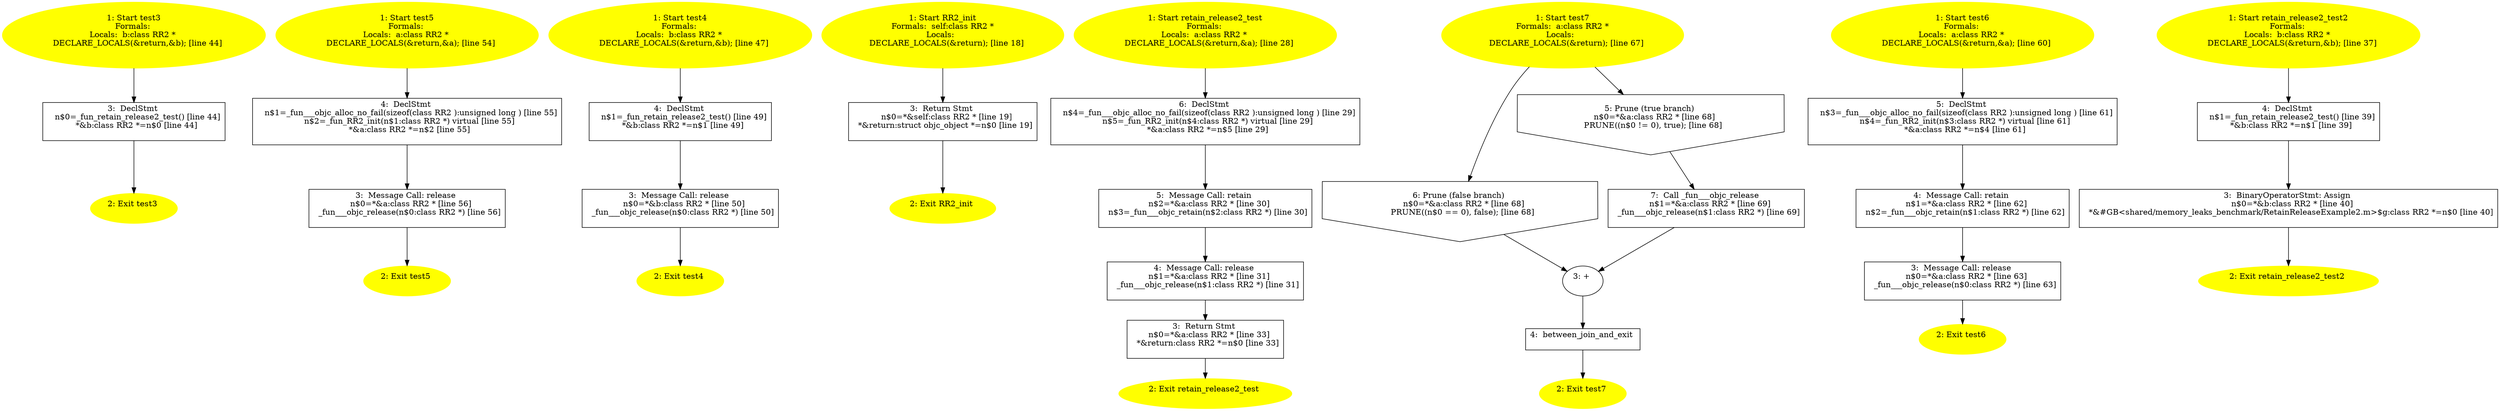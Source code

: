 /* @generated */
digraph iCFG {
"test33" [label="3:  DeclStmt \n   n$0=_fun_retain_release2_test() [line 44]\n  *&b:class RR2 *=n$0 [line 44]\n " shape="box"]
	

	 "test33" -> "test32" ;
"test32" [label="2: Exit test3 \n  " color=yellow style=filled]
	

"test31" [label="1: Start test3\nFormals: \nLocals:  b:class RR2 * \n   DECLARE_LOCALS(&return,&b); [line 44]\n " color=yellow style=filled]
	

	 "test31" -> "test33" ;
"test54" [label="4:  DeclStmt \n   n$1=_fun___objc_alloc_no_fail(sizeof(class RR2 ):unsigned long ) [line 55]\n  n$2=_fun_RR2_init(n$1:class RR2 *) virtual [line 55]\n  *&a:class RR2 *=n$2 [line 55]\n " shape="box"]
	

	 "test54" -> "test53" ;
"test53" [label="3:  Message Call: release \n   n$0=*&a:class RR2 * [line 56]\n  _fun___objc_release(n$0:class RR2 *) [line 56]\n " shape="box"]
	

	 "test53" -> "test52" ;
"test52" [label="2: Exit test5 \n  " color=yellow style=filled]
	

"test51" [label="1: Start test5\nFormals: \nLocals:  a:class RR2 * \n   DECLARE_LOCALS(&return,&a); [line 54]\n " color=yellow style=filled]
	

	 "test51" -> "test54" ;
"test44" [label="4:  DeclStmt \n   n$1=_fun_retain_release2_test() [line 49]\n  *&b:class RR2 *=n$1 [line 49]\n " shape="box"]
	

	 "test44" -> "test43" ;
"test43" [label="3:  Message Call: release \n   n$0=*&b:class RR2 * [line 50]\n  _fun___objc_release(n$0:class RR2 *) [line 50]\n " shape="box"]
	

	 "test43" -> "test42" ;
"test42" [label="2: Exit test4 \n  " color=yellow style=filled]
	

"test41" [label="1: Start test4\nFormals: \nLocals:  b:class RR2 * \n   DECLARE_LOCALS(&return,&b); [line 47]\n " color=yellow style=filled]
	

	 "test41" -> "test44" ;
"RR2_init3" [label="3:  Return Stmt \n   n$0=*&self:class RR2 * [line 19]\n  *&return:struct objc_object *=n$0 [line 19]\n " shape="box"]
	

	 "RR2_init3" -> "RR2_init2" ;
"RR2_init2" [label="2: Exit RR2_init \n  " color=yellow style=filled]
	

"RR2_init1" [label="1: Start RR2_init\nFormals:  self:class RR2 *\nLocals:  \n   DECLARE_LOCALS(&return); [line 18]\n " color=yellow style=filled]
	

	 "RR2_init1" -> "RR2_init3" ;
"retain_release2_test6" [label="6:  DeclStmt \n   n$4=_fun___objc_alloc_no_fail(sizeof(class RR2 ):unsigned long ) [line 29]\n  n$5=_fun_RR2_init(n$4:class RR2 *) virtual [line 29]\n  *&a:class RR2 *=n$5 [line 29]\n " shape="box"]
	

	 "retain_release2_test6" -> "retain_release2_test5" ;
"retain_release2_test5" [label="5:  Message Call: retain \n   n$2=*&a:class RR2 * [line 30]\n  n$3=_fun___objc_retain(n$2:class RR2 *) [line 30]\n " shape="box"]
	

	 "retain_release2_test5" -> "retain_release2_test4" ;
"retain_release2_test4" [label="4:  Message Call: release \n   n$1=*&a:class RR2 * [line 31]\n  _fun___objc_release(n$1:class RR2 *) [line 31]\n " shape="box"]
	

	 "retain_release2_test4" -> "retain_release2_test3" ;
"retain_release2_test3" [label="3:  Return Stmt \n   n$0=*&a:class RR2 * [line 33]\n  *&return:class RR2 *=n$0 [line 33]\n " shape="box"]
	

	 "retain_release2_test3" -> "retain_release2_test2" ;
"retain_release2_test2" [label="2: Exit retain_release2_test \n  " color=yellow style=filled]
	

"retain_release2_test1" [label="1: Start retain_release2_test\nFormals: \nLocals:  a:class RR2 * \n   DECLARE_LOCALS(&return,&a); [line 28]\n " color=yellow style=filled]
	

	 "retain_release2_test1" -> "retain_release2_test6" ;
"test77" [label="7:  Call _fun___objc_release \n   n$1=*&a:class RR2 * [line 69]\n  _fun___objc_release(n$1:class RR2 *) [line 69]\n " shape="box"]
	

	 "test77" -> "test73" ;
"test76" [label="6: Prune (false branch) \n   n$0=*&a:class RR2 * [line 68]\n  PRUNE((n$0 == 0), false); [line 68]\n " shape="invhouse"]
	

	 "test76" -> "test73" ;
"test75" [label="5: Prune (true branch) \n   n$0=*&a:class RR2 * [line 68]\n  PRUNE((n$0 != 0), true); [line 68]\n " shape="invhouse"]
	

	 "test75" -> "test77" ;
"test74" [label="4:  between_join_and_exit \n  " shape="box"]
	

	 "test74" -> "test72" ;
"test73" [label="3: + \n  " ]
	

	 "test73" -> "test74" ;
"test72" [label="2: Exit test7 \n  " color=yellow style=filled]
	

"test71" [label="1: Start test7\nFormals:  a:class RR2 *\nLocals:  \n   DECLARE_LOCALS(&return); [line 67]\n " color=yellow style=filled]
	

	 "test71" -> "test75" ;
	 "test71" -> "test76" ;
"test65" [label="5:  DeclStmt \n   n$3=_fun___objc_alloc_no_fail(sizeof(class RR2 ):unsigned long ) [line 61]\n  n$4=_fun_RR2_init(n$3:class RR2 *) virtual [line 61]\n  *&a:class RR2 *=n$4 [line 61]\n " shape="box"]
	

	 "test65" -> "test64" ;
"test64" [label="4:  Message Call: retain \n   n$1=*&a:class RR2 * [line 62]\n  n$2=_fun___objc_retain(n$1:class RR2 *) [line 62]\n " shape="box"]
	

	 "test64" -> "test63" ;
"test63" [label="3:  Message Call: release \n   n$0=*&a:class RR2 * [line 63]\n  _fun___objc_release(n$0:class RR2 *) [line 63]\n " shape="box"]
	

	 "test63" -> "test62" ;
"test62" [label="2: Exit test6 \n  " color=yellow style=filled]
	

"test61" [label="1: Start test6\nFormals: \nLocals:  a:class RR2 * \n   DECLARE_LOCALS(&return,&a); [line 60]\n " color=yellow style=filled]
	

	 "test61" -> "test65" ;
"retain_release2_test24" [label="4:  DeclStmt \n   n$1=_fun_retain_release2_test() [line 39]\n  *&b:class RR2 *=n$1 [line 39]\n " shape="box"]
	

	 "retain_release2_test24" -> "retain_release2_test23" ;
"retain_release2_test23" [label="3:  BinaryOperatorStmt: Assign \n   n$0=*&b:class RR2 * [line 40]\n  *&#GB<shared/memory_leaks_benchmark/RetainReleaseExample2.m>$g:class RR2 *=n$0 [line 40]\n " shape="box"]
	

	 "retain_release2_test23" -> "retain_release2_test22" ;
"retain_release2_test22" [label="2: Exit retain_release2_test2 \n  " color=yellow style=filled]
	

"retain_release2_test21" [label="1: Start retain_release2_test2\nFormals: \nLocals:  b:class RR2 * \n   DECLARE_LOCALS(&return,&b); [line 37]\n " color=yellow style=filled]
	

	 "retain_release2_test21" -> "retain_release2_test24" ;
}
